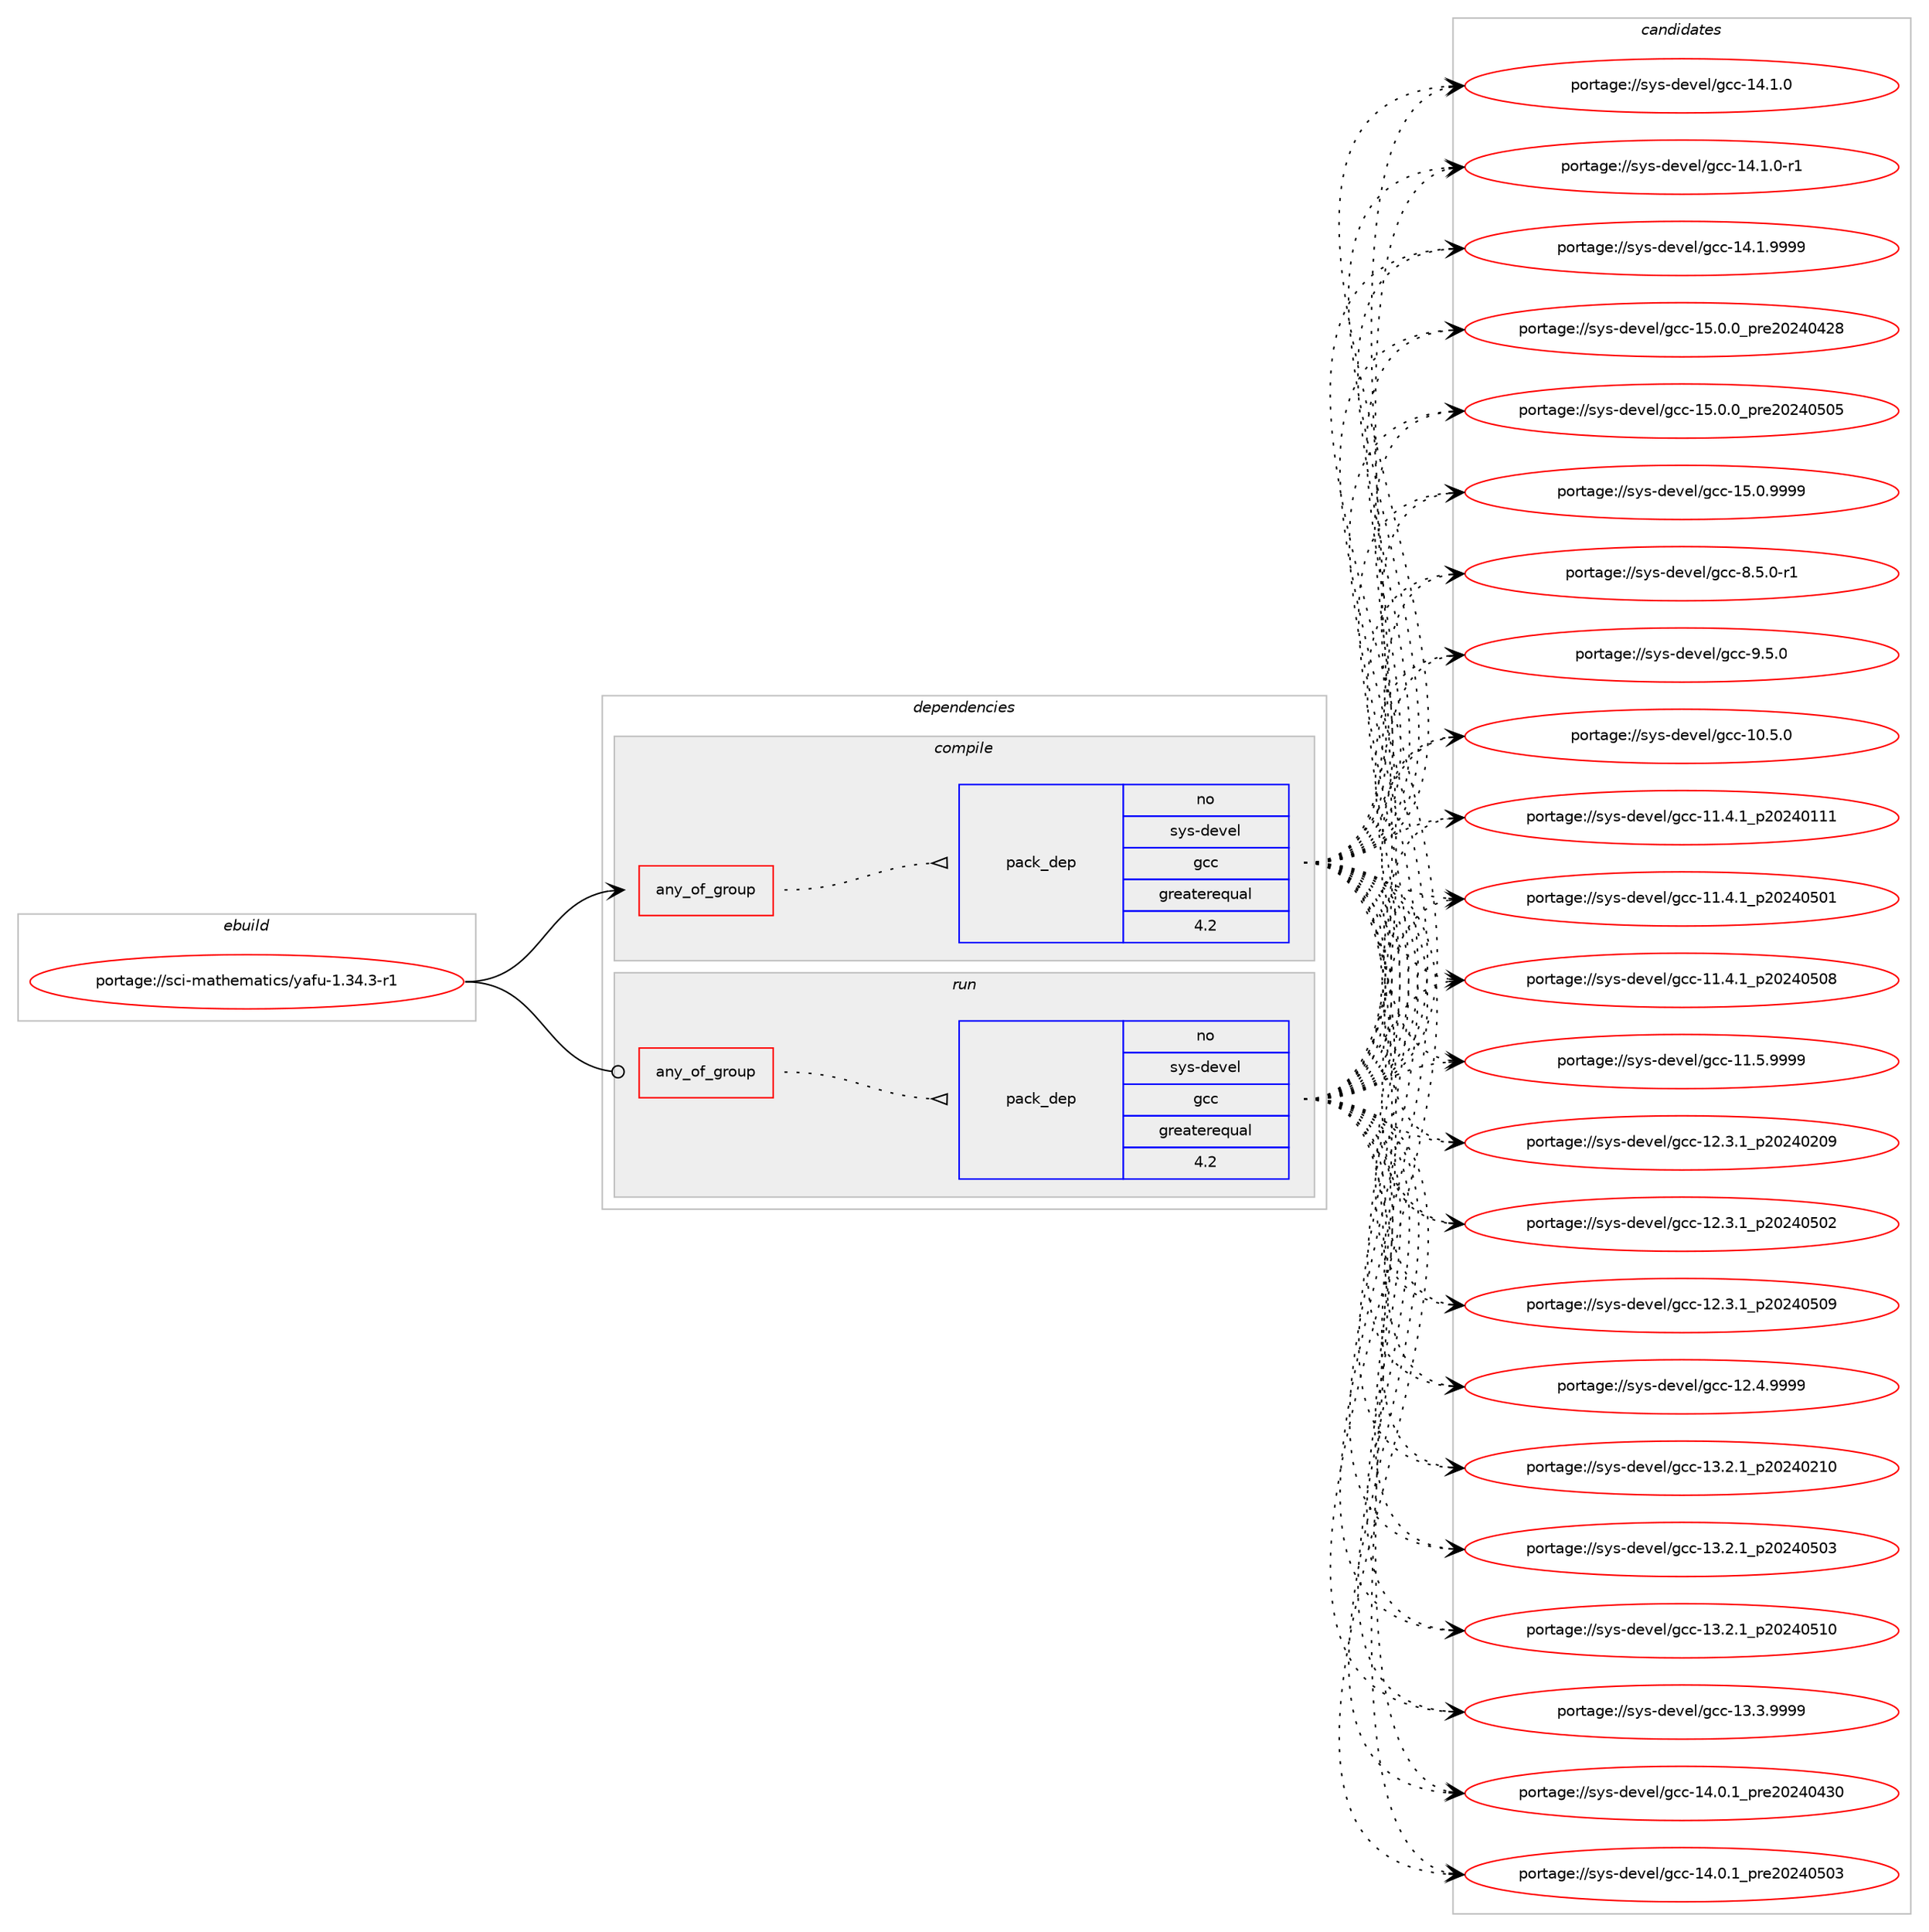 digraph prolog {

# *************
# Graph options
# *************

newrank=true;
concentrate=true;
compound=true;
graph [rankdir=LR,fontname=Helvetica,fontsize=10,ranksep=1.5];#, ranksep=2.5, nodesep=0.2];
edge  [arrowhead=vee];
node  [fontname=Helvetica,fontsize=10];

# **********
# The ebuild
# **********

subgraph cluster_leftcol {
color=gray;
rank=same;
label=<<i>ebuild</i>>;
id [label="portage://sci-mathematics/yafu-1.34.3-r1", color=red, width=4, href="../sci-mathematics/yafu-1.34.3-r1.svg"];
}

# ****************
# The dependencies
# ****************

subgraph cluster_midcol {
color=gray;
label=<<i>dependencies</i>>;
subgraph cluster_compile {
fillcolor="#eeeeee";
style=filled;
label=<<i>compile</i>>;
subgraph any26 {
dependency1324 [label=<<TABLE BORDER="0" CELLBORDER="1" CELLSPACING="0" CELLPADDING="4"><TR><TD CELLPADDING="10">any_of_group</TD></TR></TABLE>>, shape=none, color=red];subgraph pack406 {
dependency1325 [label=<<TABLE BORDER="0" CELLBORDER="1" CELLSPACING="0" CELLPADDING="4" WIDTH="220"><TR><TD ROWSPAN="6" CELLPADDING="30">pack_dep</TD></TR><TR><TD WIDTH="110">no</TD></TR><TR><TD>sys-devel</TD></TR><TR><TD>gcc</TD></TR><TR><TD>greaterequal</TD></TR><TR><TD>4.2</TD></TR></TABLE>>, shape=none, color=blue];
}
dependency1324:e -> dependency1325:w [weight=20,style="dotted",arrowhead="oinv"];
# *** BEGIN UNKNOWN DEPENDENCY TYPE (TODO) ***
# dependency1324 -> package_dependency(portage://sci-mathematics/yafu-1.34.3-r1,install,no,sys-devel,clang-runtime,none,[,,],any_different_slot,[use(enable(openmp),none)])
# *** END UNKNOWN DEPENDENCY TYPE (TODO) ***

}
id:e -> dependency1324:w [weight=20,style="solid",arrowhead="vee"];
# *** BEGIN UNKNOWN DEPENDENCY TYPE (TODO) ***
# id -> package_dependency(portage://sci-mathematics/yafu-1.34.3-r1,install,no,dev-libs,gmp,none,[,,],[slot(0),equal],[])
# *** END UNKNOWN DEPENDENCY TYPE (TODO) ***

# *** BEGIN UNKNOWN DEPENDENCY TYPE (TODO) ***
# id -> package_dependency(portage://sci-mathematics/yafu-1.34.3-r1,install,no,sci-mathematics,gmp-ecm,none,[,,],[],[])
# *** END UNKNOWN DEPENDENCY TYPE (TODO) ***

}
subgraph cluster_compileandrun {
fillcolor="#eeeeee";
style=filled;
label=<<i>compile and run</i>>;
}
subgraph cluster_run {
fillcolor="#eeeeee";
style=filled;
label=<<i>run</i>>;
subgraph any27 {
dependency1326 [label=<<TABLE BORDER="0" CELLBORDER="1" CELLSPACING="0" CELLPADDING="4"><TR><TD CELLPADDING="10">any_of_group</TD></TR></TABLE>>, shape=none, color=red];subgraph pack407 {
dependency1327 [label=<<TABLE BORDER="0" CELLBORDER="1" CELLSPACING="0" CELLPADDING="4" WIDTH="220"><TR><TD ROWSPAN="6" CELLPADDING="30">pack_dep</TD></TR><TR><TD WIDTH="110">no</TD></TR><TR><TD>sys-devel</TD></TR><TR><TD>gcc</TD></TR><TR><TD>greaterequal</TD></TR><TR><TD>4.2</TD></TR></TABLE>>, shape=none, color=blue];
}
dependency1326:e -> dependency1327:w [weight=20,style="dotted",arrowhead="oinv"];
# *** BEGIN UNKNOWN DEPENDENCY TYPE (TODO) ***
# dependency1326 -> package_dependency(portage://sci-mathematics/yafu-1.34.3-r1,run,no,sys-devel,clang-runtime,none,[,,],any_different_slot,[use(enable(openmp),none)])
# *** END UNKNOWN DEPENDENCY TYPE (TODO) ***

}
id:e -> dependency1326:w [weight=20,style="solid",arrowhead="odot"];
# *** BEGIN UNKNOWN DEPENDENCY TYPE (TODO) ***
# id -> package_dependency(portage://sci-mathematics/yafu-1.34.3-r1,run,no,dev-libs,gmp,none,[,,],[slot(0),equal],[])
# *** END UNKNOWN DEPENDENCY TYPE (TODO) ***

# *** BEGIN UNKNOWN DEPENDENCY TYPE (TODO) ***
# id -> package_dependency(portage://sci-mathematics/yafu-1.34.3-r1,run,no,sci-mathematics,gmp-ecm,none,[,,],[],[])
# *** END UNKNOWN DEPENDENCY TYPE (TODO) ***

}
}

# **************
# The candidates
# **************

subgraph cluster_choices {
rank=same;
color=gray;
label=<<i>candidates</i>>;

subgraph choice406 {
color=black;
nodesep=1;
choice1151211154510010111810110847103999945494846534648 [label="portage://sys-devel/gcc-10.5.0", color=red, width=4,href="../sys-devel/gcc-10.5.0.svg"];
choice1151211154510010111810110847103999945494946524649951125048505248494949 [label="portage://sys-devel/gcc-11.4.1_p20240111", color=red, width=4,href="../sys-devel/gcc-11.4.1_p20240111.svg"];
choice1151211154510010111810110847103999945494946524649951125048505248534849 [label="portage://sys-devel/gcc-11.4.1_p20240501", color=red, width=4,href="../sys-devel/gcc-11.4.1_p20240501.svg"];
choice1151211154510010111810110847103999945494946524649951125048505248534856 [label="portage://sys-devel/gcc-11.4.1_p20240508", color=red, width=4,href="../sys-devel/gcc-11.4.1_p20240508.svg"];
choice1151211154510010111810110847103999945494946534657575757 [label="portage://sys-devel/gcc-11.5.9999", color=red, width=4,href="../sys-devel/gcc-11.5.9999.svg"];
choice1151211154510010111810110847103999945495046514649951125048505248504857 [label="portage://sys-devel/gcc-12.3.1_p20240209", color=red, width=4,href="../sys-devel/gcc-12.3.1_p20240209.svg"];
choice1151211154510010111810110847103999945495046514649951125048505248534850 [label="portage://sys-devel/gcc-12.3.1_p20240502", color=red, width=4,href="../sys-devel/gcc-12.3.1_p20240502.svg"];
choice1151211154510010111810110847103999945495046514649951125048505248534857 [label="portage://sys-devel/gcc-12.3.1_p20240509", color=red, width=4,href="../sys-devel/gcc-12.3.1_p20240509.svg"];
choice1151211154510010111810110847103999945495046524657575757 [label="portage://sys-devel/gcc-12.4.9999", color=red, width=4,href="../sys-devel/gcc-12.4.9999.svg"];
choice1151211154510010111810110847103999945495146504649951125048505248504948 [label="portage://sys-devel/gcc-13.2.1_p20240210", color=red, width=4,href="../sys-devel/gcc-13.2.1_p20240210.svg"];
choice1151211154510010111810110847103999945495146504649951125048505248534851 [label="portage://sys-devel/gcc-13.2.1_p20240503", color=red, width=4,href="../sys-devel/gcc-13.2.1_p20240503.svg"];
choice1151211154510010111810110847103999945495146504649951125048505248534948 [label="portage://sys-devel/gcc-13.2.1_p20240510", color=red, width=4,href="../sys-devel/gcc-13.2.1_p20240510.svg"];
choice1151211154510010111810110847103999945495146514657575757 [label="portage://sys-devel/gcc-13.3.9999", color=red, width=4,href="../sys-devel/gcc-13.3.9999.svg"];
choice1151211154510010111810110847103999945495246484649951121141015048505248525148 [label="portage://sys-devel/gcc-14.0.1_pre20240430", color=red, width=4,href="../sys-devel/gcc-14.0.1_pre20240430.svg"];
choice1151211154510010111810110847103999945495246484649951121141015048505248534851 [label="portage://sys-devel/gcc-14.0.1_pre20240503", color=red, width=4,href="../sys-devel/gcc-14.0.1_pre20240503.svg"];
choice1151211154510010111810110847103999945495246494648 [label="portage://sys-devel/gcc-14.1.0", color=red, width=4,href="../sys-devel/gcc-14.1.0.svg"];
choice11512111545100101118101108471039999454952464946484511449 [label="portage://sys-devel/gcc-14.1.0-r1", color=red, width=4,href="../sys-devel/gcc-14.1.0-r1.svg"];
choice1151211154510010111810110847103999945495246494657575757 [label="portage://sys-devel/gcc-14.1.9999", color=red, width=4,href="../sys-devel/gcc-14.1.9999.svg"];
choice1151211154510010111810110847103999945495346484648951121141015048505248525056 [label="portage://sys-devel/gcc-15.0.0_pre20240428", color=red, width=4,href="../sys-devel/gcc-15.0.0_pre20240428.svg"];
choice1151211154510010111810110847103999945495346484648951121141015048505248534853 [label="portage://sys-devel/gcc-15.0.0_pre20240505", color=red, width=4,href="../sys-devel/gcc-15.0.0_pre20240505.svg"];
choice1151211154510010111810110847103999945495346484657575757 [label="portage://sys-devel/gcc-15.0.9999", color=red, width=4,href="../sys-devel/gcc-15.0.9999.svg"];
choice115121115451001011181011084710399994556465346484511449 [label="portage://sys-devel/gcc-8.5.0-r1", color=red, width=4,href="../sys-devel/gcc-8.5.0-r1.svg"];
choice11512111545100101118101108471039999455746534648 [label="portage://sys-devel/gcc-9.5.0", color=red, width=4,href="../sys-devel/gcc-9.5.0.svg"];
dependency1325:e -> choice1151211154510010111810110847103999945494846534648:w [style=dotted,weight="100"];
dependency1325:e -> choice1151211154510010111810110847103999945494946524649951125048505248494949:w [style=dotted,weight="100"];
dependency1325:e -> choice1151211154510010111810110847103999945494946524649951125048505248534849:w [style=dotted,weight="100"];
dependency1325:e -> choice1151211154510010111810110847103999945494946524649951125048505248534856:w [style=dotted,weight="100"];
dependency1325:e -> choice1151211154510010111810110847103999945494946534657575757:w [style=dotted,weight="100"];
dependency1325:e -> choice1151211154510010111810110847103999945495046514649951125048505248504857:w [style=dotted,weight="100"];
dependency1325:e -> choice1151211154510010111810110847103999945495046514649951125048505248534850:w [style=dotted,weight="100"];
dependency1325:e -> choice1151211154510010111810110847103999945495046514649951125048505248534857:w [style=dotted,weight="100"];
dependency1325:e -> choice1151211154510010111810110847103999945495046524657575757:w [style=dotted,weight="100"];
dependency1325:e -> choice1151211154510010111810110847103999945495146504649951125048505248504948:w [style=dotted,weight="100"];
dependency1325:e -> choice1151211154510010111810110847103999945495146504649951125048505248534851:w [style=dotted,weight="100"];
dependency1325:e -> choice1151211154510010111810110847103999945495146504649951125048505248534948:w [style=dotted,weight="100"];
dependency1325:e -> choice1151211154510010111810110847103999945495146514657575757:w [style=dotted,weight="100"];
dependency1325:e -> choice1151211154510010111810110847103999945495246484649951121141015048505248525148:w [style=dotted,weight="100"];
dependency1325:e -> choice1151211154510010111810110847103999945495246484649951121141015048505248534851:w [style=dotted,weight="100"];
dependency1325:e -> choice1151211154510010111810110847103999945495246494648:w [style=dotted,weight="100"];
dependency1325:e -> choice11512111545100101118101108471039999454952464946484511449:w [style=dotted,weight="100"];
dependency1325:e -> choice1151211154510010111810110847103999945495246494657575757:w [style=dotted,weight="100"];
dependency1325:e -> choice1151211154510010111810110847103999945495346484648951121141015048505248525056:w [style=dotted,weight="100"];
dependency1325:e -> choice1151211154510010111810110847103999945495346484648951121141015048505248534853:w [style=dotted,weight="100"];
dependency1325:e -> choice1151211154510010111810110847103999945495346484657575757:w [style=dotted,weight="100"];
dependency1325:e -> choice115121115451001011181011084710399994556465346484511449:w [style=dotted,weight="100"];
dependency1325:e -> choice11512111545100101118101108471039999455746534648:w [style=dotted,weight="100"];
}
subgraph choice407 {
color=black;
nodesep=1;
choice1151211154510010111810110847103999945494846534648 [label="portage://sys-devel/gcc-10.5.0", color=red, width=4,href="../sys-devel/gcc-10.5.0.svg"];
choice1151211154510010111810110847103999945494946524649951125048505248494949 [label="portage://sys-devel/gcc-11.4.1_p20240111", color=red, width=4,href="../sys-devel/gcc-11.4.1_p20240111.svg"];
choice1151211154510010111810110847103999945494946524649951125048505248534849 [label="portage://sys-devel/gcc-11.4.1_p20240501", color=red, width=4,href="../sys-devel/gcc-11.4.1_p20240501.svg"];
choice1151211154510010111810110847103999945494946524649951125048505248534856 [label="portage://sys-devel/gcc-11.4.1_p20240508", color=red, width=4,href="../sys-devel/gcc-11.4.1_p20240508.svg"];
choice1151211154510010111810110847103999945494946534657575757 [label="portage://sys-devel/gcc-11.5.9999", color=red, width=4,href="../sys-devel/gcc-11.5.9999.svg"];
choice1151211154510010111810110847103999945495046514649951125048505248504857 [label="portage://sys-devel/gcc-12.3.1_p20240209", color=red, width=4,href="../sys-devel/gcc-12.3.1_p20240209.svg"];
choice1151211154510010111810110847103999945495046514649951125048505248534850 [label="portage://sys-devel/gcc-12.3.1_p20240502", color=red, width=4,href="../sys-devel/gcc-12.3.1_p20240502.svg"];
choice1151211154510010111810110847103999945495046514649951125048505248534857 [label="portage://sys-devel/gcc-12.3.1_p20240509", color=red, width=4,href="../sys-devel/gcc-12.3.1_p20240509.svg"];
choice1151211154510010111810110847103999945495046524657575757 [label="portage://sys-devel/gcc-12.4.9999", color=red, width=4,href="../sys-devel/gcc-12.4.9999.svg"];
choice1151211154510010111810110847103999945495146504649951125048505248504948 [label="portage://sys-devel/gcc-13.2.1_p20240210", color=red, width=4,href="../sys-devel/gcc-13.2.1_p20240210.svg"];
choice1151211154510010111810110847103999945495146504649951125048505248534851 [label="portage://sys-devel/gcc-13.2.1_p20240503", color=red, width=4,href="../sys-devel/gcc-13.2.1_p20240503.svg"];
choice1151211154510010111810110847103999945495146504649951125048505248534948 [label="portage://sys-devel/gcc-13.2.1_p20240510", color=red, width=4,href="../sys-devel/gcc-13.2.1_p20240510.svg"];
choice1151211154510010111810110847103999945495146514657575757 [label="portage://sys-devel/gcc-13.3.9999", color=red, width=4,href="../sys-devel/gcc-13.3.9999.svg"];
choice1151211154510010111810110847103999945495246484649951121141015048505248525148 [label="portage://sys-devel/gcc-14.0.1_pre20240430", color=red, width=4,href="../sys-devel/gcc-14.0.1_pre20240430.svg"];
choice1151211154510010111810110847103999945495246484649951121141015048505248534851 [label="portage://sys-devel/gcc-14.0.1_pre20240503", color=red, width=4,href="../sys-devel/gcc-14.0.1_pre20240503.svg"];
choice1151211154510010111810110847103999945495246494648 [label="portage://sys-devel/gcc-14.1.0", color=red, width=4,href="../sys-devel/gcc-14.1.0.svg"];
choice11512111545100101118101108471039999454952464946484511449 [label="portage://sys-devel/gcc-14.1.0-r1", color=red, width=4,href="../sys-devel/gcc-14.1.0-r1.svg"];
choice1151211154510010111810110847103999945495246494657575757 [label="portage://sys-devel/gcc-14.1.9999", color=red, width=4,href="../sys-devel/gcc-14.1.9999.svg"];
choice1151211154510010111810110847103999945495346484648951121141015048505248525056 [label="portage://sys-devel/gcc-15.0.0_pre20240428", color=red, width=4,href="../sys-devel/gcc-15.0.0_pre20240428.svg"];
choice1151211154510010111810110847103999945495346484648951121141015048505248534853 [label="portage://sys-devel/gcc-15.0.0_pre20240505", color=red, width=4,href="../sys-devel/gcc-15.0.0_pre20240505.svg"];
choice1151211154510010111810110847103999945495346484657575757 [label="portage://sys-devel/gcc-15.0.9999", color=red, width=4,href="../sys-devel/gcc-15.0.9999.svg"];
choice115121115451001011181011084710399994556465346484511449 [label="portage://sys-devel/gcc-8.5.0-r1", color=red, width=4,href="../sys-devel/gcc-8.5.0-r1.svg"];
choice11512111545100101118101108471039999455746534648 [label="portage://sys-devel/gcc-9.5.0", color=red, width=4,href="../sys-devel/gcc-9.5.0.svg"];
dependency1327:e -> choice1151211154510010111810110847103999945494846534648:w [style=dotted,weight="100"];
dependency1327:e -> choice1151211154510010111810110847103999945494946524649951125048505248494949:w [style=dotted,weight="100"];
dependency1327:e -> choice1151211154510010111810110847103999945494946524649951125048505248534849:w [style=dotted,weight="100"];
dependency1327:e -> choice1151211154510010111810110847103999945494946524649951125048505248534856:w [style=dotted,weight="100"];
dependency1327:e -> choice1151211154510010111810110847103999945494946534657575757:w [style=dotted,weight="100"];
dependency1327:e -> choice1151211154510010111810110847103999945495046514649951125048505248504857:w [style=dotted,weight="100"];
dependency1327:e -> choice1151211154510010111810110847103999945495046514649951125048505248534850:w [style=dotted,weight="100"];
dependency1327:e -> choice1151211154510010111810110847103999945495046514649951125048505248534857:w [style=dotted,weight="100"];
dependency1327:e -> choice1151211154510010111810110847103999945495046524657575757:w [style=dotted,weight="100"];
dependency1327:e -> choice1151211154510010111810110847103999945495146504649951125048505248504948:w [style=dotted,weight="100"];
dependency1327:e -> choice1151211154510010111810110847103999945495146504649951125048505248534851:w [style=dotted,weight="100"];
dependency1327:e -> choice1151211154510010111810110847103999945495146504649951125048505248534948:w [style=dotted,weight="100"];
dependency1327:e -> choice1151211154510010111810110847103999945495146514657575757:w [style=dotted,weight="100"];
dependency1327:e -> choice1151211154510010111810110847103999945495246484649951121141015048505248525148:w [style=dotted,weight="100"];
dependency1327:e -> choice1151211154510010111810110847103999945495246484649951121141015048505248534851:w [style=dotted,weight="100"];
dependency1327:e -> choice1151211154510010111810110847103999945495246494648:w [style=dotted,weight="100"];
dependency1327:e -> choice11512111545100101118101108471039999454952464946484511449:w [style=dotted,weight="100"];
dependency1327:e -> choice1151211154510010111810110847103999945495246494657575757:w [style=dotted,weight="100"];
dependency1327:e -> choice1151211154510010111810110847103999945495346484648951121141015048505248525056:w [style=dotted,weight="100"];
dependency1327:e -> choice1151211154510010111810110847103999945495346484648951121141015048505248534853:w [style=dotted,weight="100"];
dependency1327:e -> choice1151211154510010111810110847103999945495346484657575757:w [style=dotted,weight="100"];
dependency1327:e -> choice115121115451001011181011084710399994556465346484511449:w [style=dotted,weight="100"];
dependency1327:e -> choice11512111545100101118101108471039999455746534648:w [style=dotted,weight="100"];
}
}

}
